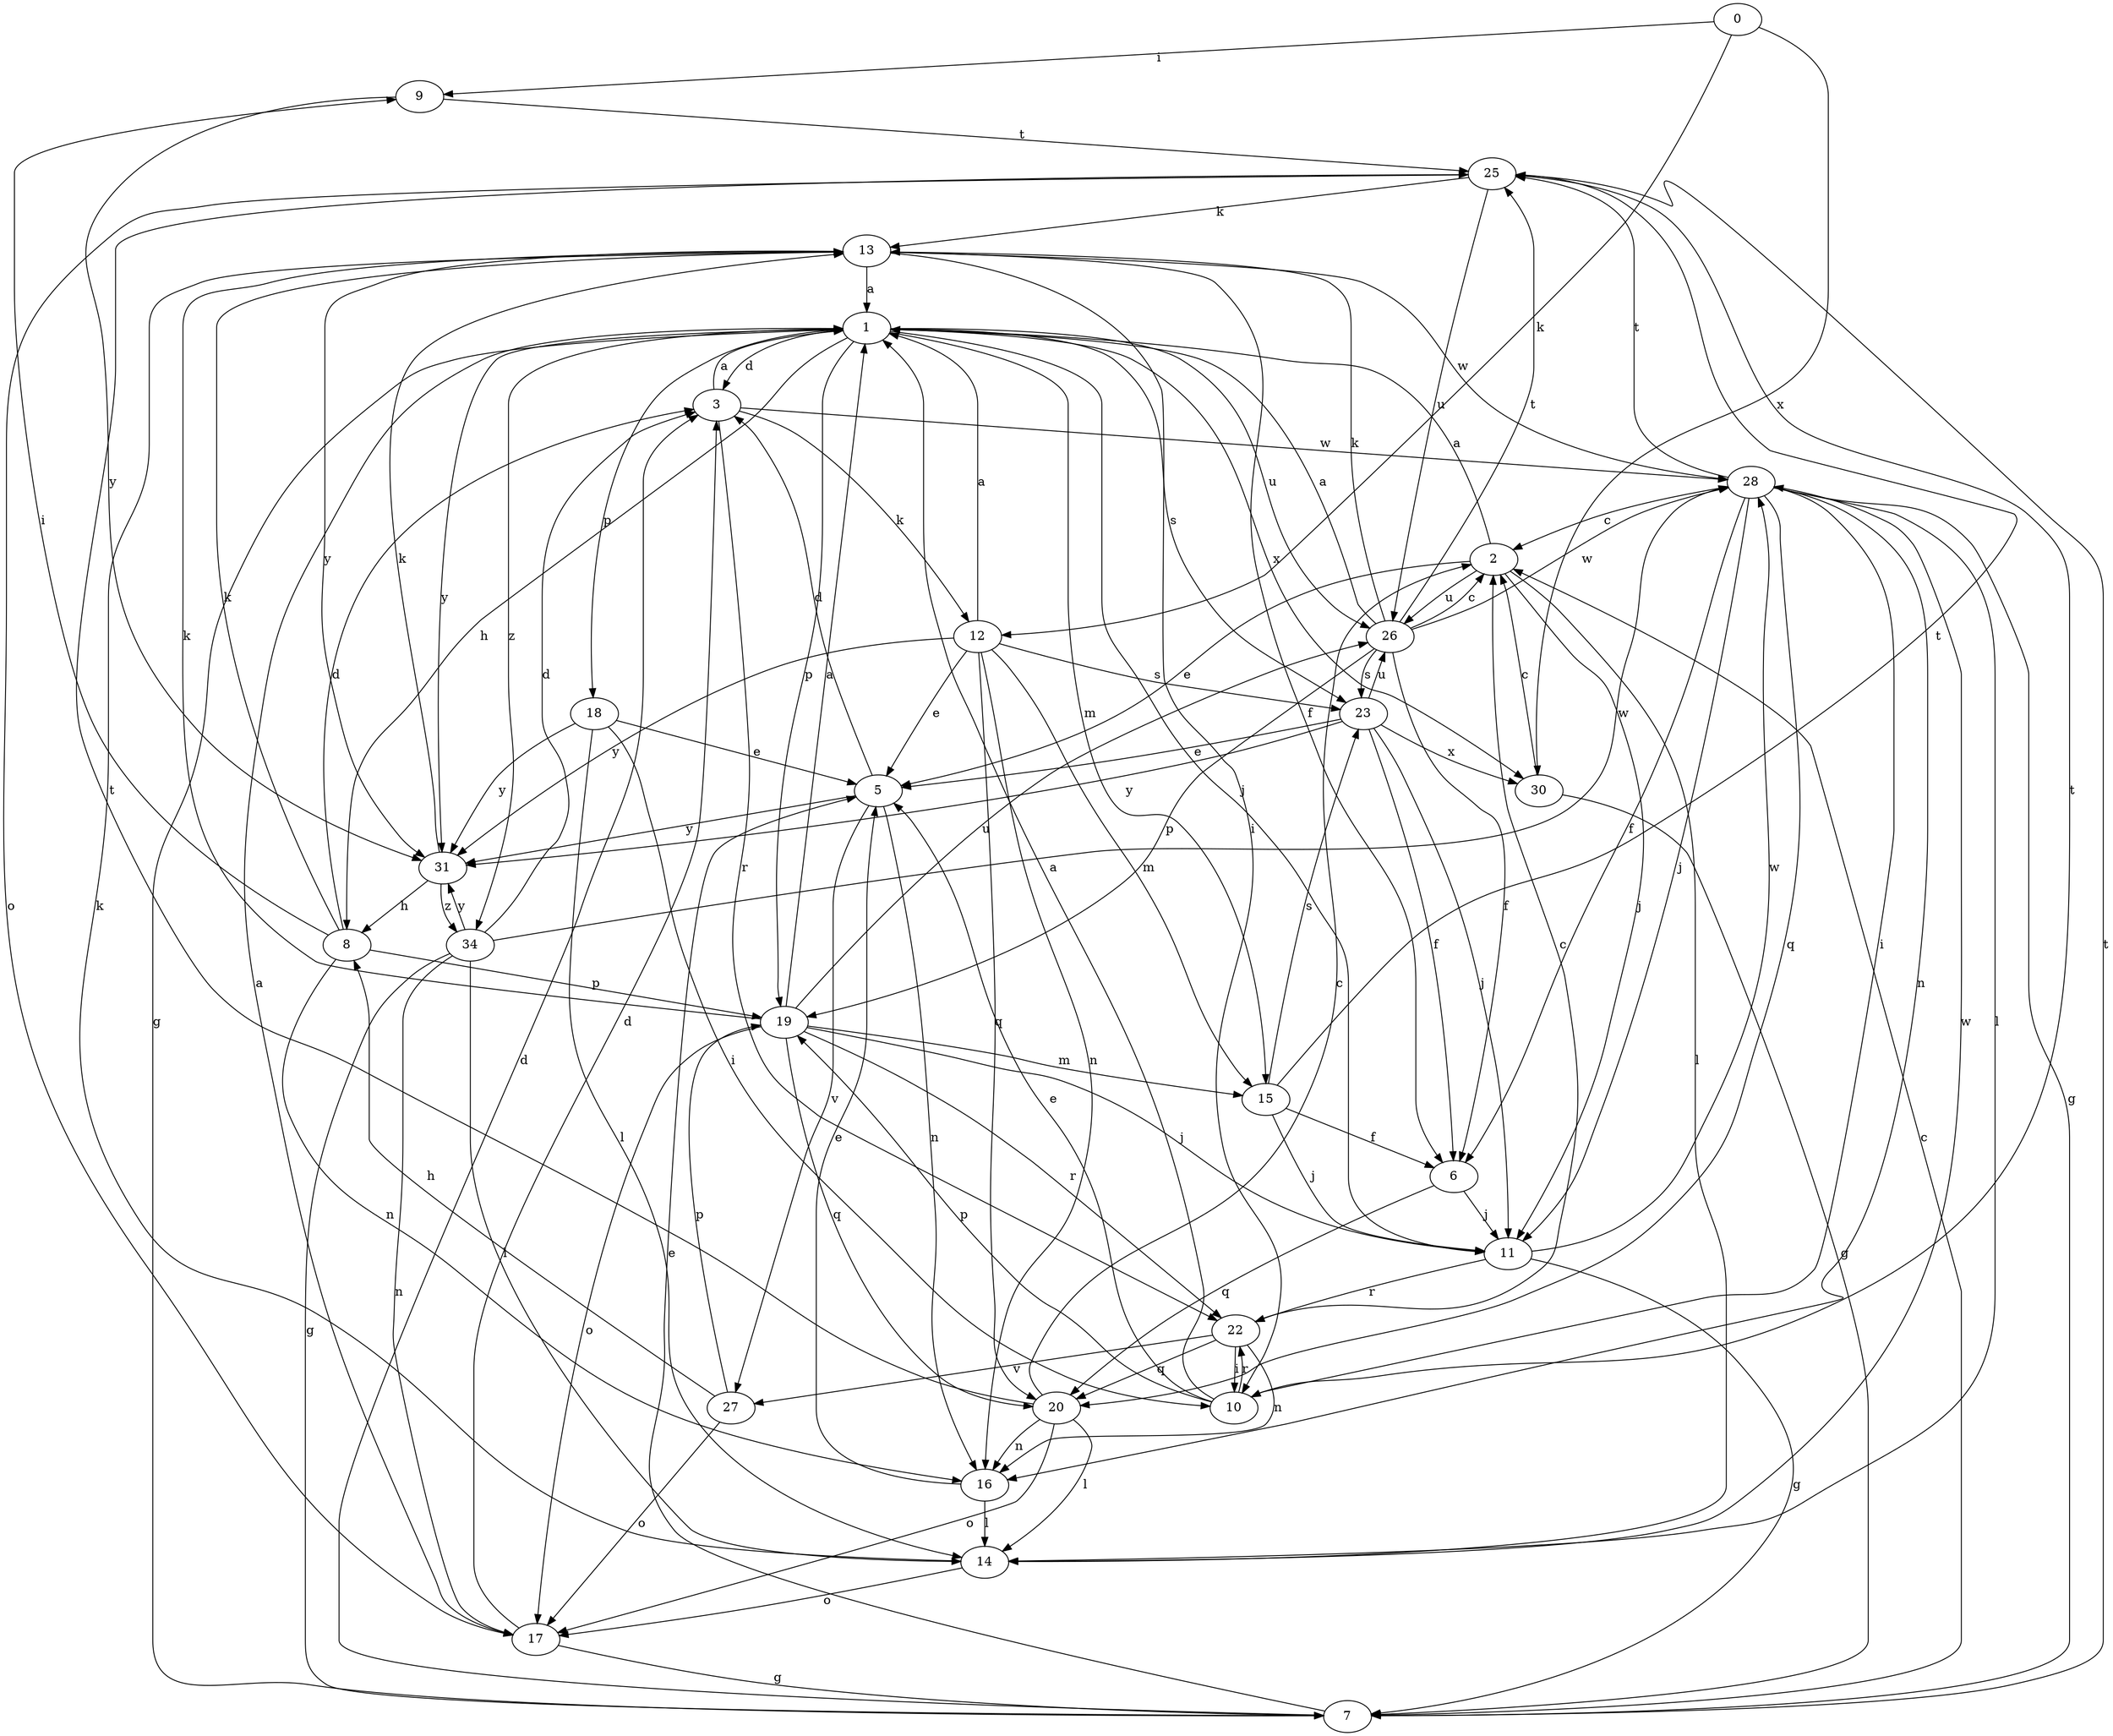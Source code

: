 strict digraph  {
0;
1;
2;
3;
5;
6;
7;
8;
9;
10;
11;
12;
13;
14;
15;
16;
17;
18;
19;
20;
22;
23;
25;
26;
27;
28;
30;
31;
34;
0 -> 9  [label=i];
0 -> 12  [label=k];
0 -> 30  [label=x];
1 -> 3  [label=d];
1 -> 7  [label=g];
1 -> 8  [label=h];
1 -> 11  [label=j];
1 -> 15  [label=m];
1 -> 18  [label=p];
1 -> 19  [label=p];
1 -> 23  [label=s];
1 -> 26  [label=u];
1 -> 30  [label=x];
1 -> 31  [label=y];
1 -> 34  [label=z];
2 -> 1  [label=a];
2 -> 5  [label=e];
2 -> 11  [label=j];
2 -> 14  [label=l];
2 -> 26  [label=u];
3 -> 1  [label=a];
3 -> 12  [label=k];
3 -> 22  [label=r];
3 -> 28  [label=w];
5 -> 3  [label=d];
5 -> 16  [label=n];
5 -> 27  [label=v];
5 -> 31  [label=y];
6 -> 11  [label=j];
6 -> 20  [label=q];
7 -> 2  [label=c];
7 -> 3  [label=d];
7 -> 5  [label=e];
7 -> 25  [label=t];
8 -> 3  [label=d];
8 -> 9  [label=i];
8 -> 13  [label=k];
8 -> 16  [label=n];
8 -> 19  [label=p];
9 -> 25  [label=t];
9 -> 31  [label=y];
10 -> 1  [label=a];
10 -> 5  [label=e];
10 -> 19  [label=p];
10 -> 22  [label=r];
10 -> 25  [label=t];
11 -> 7  [label=g];
11 -> 22  [label=r];
11 -> 28  [label=w];
12 -> 1  [label=a];
12 -> 5  [label=e];
12 -> 15  [label=m];
12 -> 16  [label=n];
12 -> 20  [label=q];
12 -> 23  [label=s];
12 -> 31  [label=y];
13 -> 1  [label=a];
13 -> 6  [label=f];
13 -> 10  [label=i];
13 -> 28  [label=w];
13 -> 31  [label=y];
14 -> 13  [label=k];
14 -> 17  [label=o];
14 -> 28  [label=w];
15 -> 6  [label=f];
15 -> 11  [label=j];
15 -> 23  [label=s];
15 -> 25  [label=t];
16 -> 5  [label=e];
16 -> 14  [label=l];
17 -> 1  [label=a];
17 -> 3  [label=d];
17 -> 7  [label=g];
18 -> 5  [label=e];
18 -> 10  [label=i];
18 -> 14  [label=l];
18 -> 31  [label=y];
19 -> 1  [label=a];
19 -> 11  [label=j];
19 -> 13  [label=k];
19 -> 15  [label=m];
19 -> 17  [label=o];
19 -> 20  [label=q];
19 -> 22  [label=r];
19 -> 26  [label=u];
20 -> 2  [label=c];
20 -> 14  [label=l];
20 -> 16  [label=n];
20 -> 17  [label=o];
20 -> 25  [label=t];
22 -> 2  [label=c];
22 -> 10  [label=i];
22 -> 16  [label=n];
22 -> 20  [label=q];
22 -> 27  [label=v];
23 -> 5  [label=e];
23 -> 6  [label=f];
23 -> 11  [label=j];
23 -> 26  [label=u];
23 -> 30  [label=x];
23 -> 31  [label=y];
25 -> 13  [label=k];
25 -> 17  [label=o];
25 -> 26  [label=u];
26 -> 1  [label=a];
26 -> 2  [label=c];
26 -> 6  [label=f];
26 -> 13  [label=k];
26 -> 19  [label=p];
26 -> 23  [label=s];
26 -> 25  [label=t];
26 -> 28  [label=w];
27 -> 8  [label=h];
27 -> 17  [label=o];
27 -> 19  [label=p];
28 -> 2  [label=c];
28 -> 6  [label=f];
28 -> 7  [label=g];
28 -> 10  [label=i];
28 -> 11  [label=j];
28 -> 14  [label=l];
28 -> 16  [label=n];
28 -> 20  [label=q];
28 -> 25  [label=t];
30 -> 2  [label=c];
30 -> 7  [label=g];
31 -> 8  [label=h];
31 -> 13  [label=k];
31 -> 34  [label=z];
34 -> 3  [label=d];
34 -> 7  [label=g];
34 -> 14  [label=l];
34 -> 28  [label=w];
34 -> 31  [label=y];
34 -> 17  [label=n];
}
